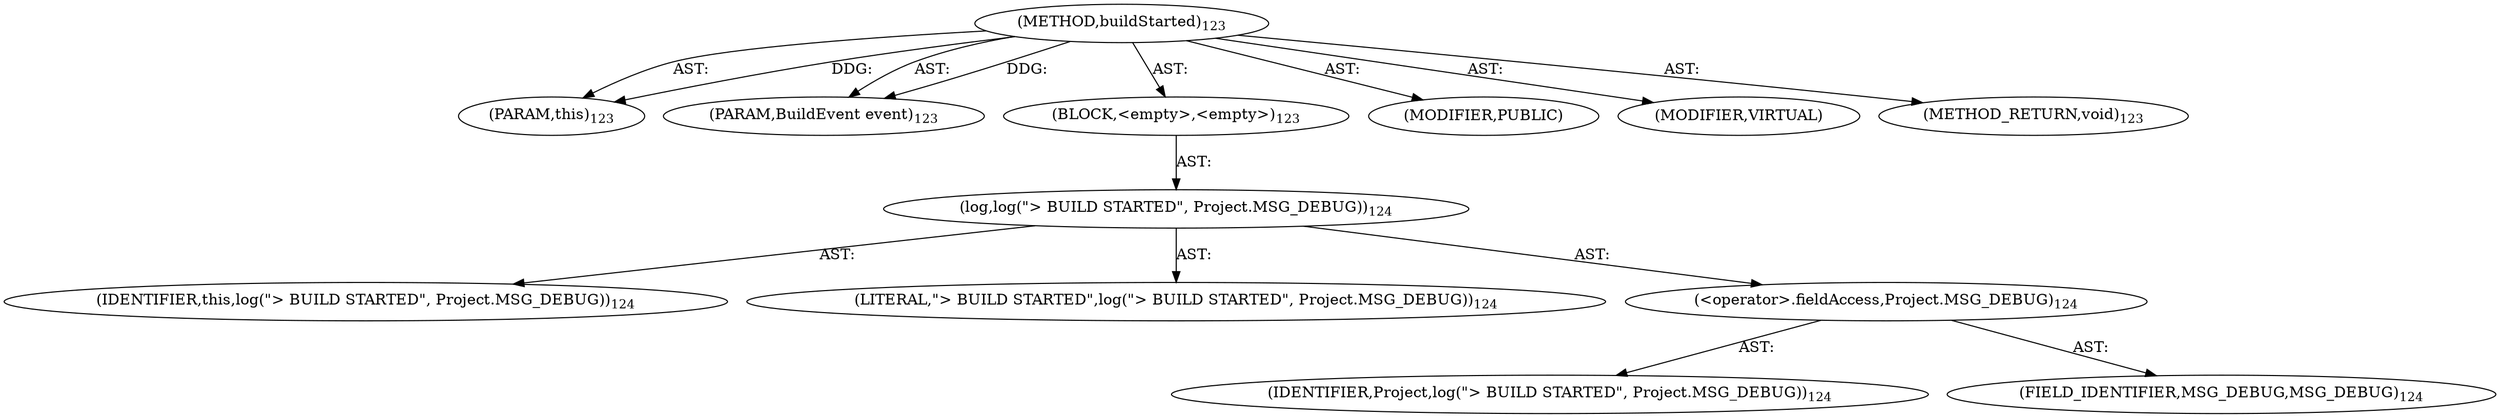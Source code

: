 digraph "buildStarted" {  
"111669149699" [label = <(METHOD,buildStarted)<SUB>123</SUB>> ]
"115964116992" [label = <(PARAM,this)<SUB>123</SUB>> ]
"115964117005" [label = <(PARAM,BuildEvent event)<SUB>123</SUB>> ]
"25769803780" [label = <(BLOCK,&lt;empty&gt;,&lt;empty&gt;)<SUB>123</SUB>> ]
"30064771095" [label = <(log,log(&quot;&gt; BUILD STARTED&quot;, Project.MSG_DEBUG))<SUB>124</SUB>> ]
"68719476736" [label = <(IDENTIFIER,this,log(&quot;&gt; BUILD STARTED&quot;, Project.MSG_DEBUG))<SUB>124</SUB>> ]
"90194313222" [label = <(LITERAL,&quot;&gt; BUILD STARTED&quot;,log(&quot;&gt; BUILD STARTED&quot;, Project.MSG_DEBUG))<SUB>124</SUB>> ]
"30064771096" [label = <(&lt;operator&gt;.fieldAccess,Project.MSG_DEBUG)<SUB>124</SUB>> ]
"68719476762" [label = <(IDENTIFIER,Project,log(&quot;&gt; BUILD STARTED&quot;, Project.MSG_DEBUG))<SUB>124</SUB>> ]
"55834574859" [label = <(FIELD_IDENTIFIER,MSG_DEBUG,MSG_DEBUG)<SUB>124</SUB>> ]
"133143986188" [label = <(MODIFIER,PUBLIC)> ]
"133143986189" [label = <(MODIFIER,VIRTUAL)> ]
"128849018883" [label = <(METHOD_RETURN,void)<SUB>123</SUB>> ]
  "111669149699" -> "115964116992"  [ label = "AST: "] 
  "111669149699" -> "115964117005"  [ label = "AST: "] 
  "111669149699" -> "25769803780"  [ label = "AST: "] 
  "111669149699" -> "133143986188"  [ label = "AST: "] 
  "111669149699" -> "133143986189"  [ label = "AST: "] 
  "111669149699" -> "128849018883"  [ label = "AST: "] 
  "25769803780" -> "30064771095"  [ label = "AST: "] 
  "30064771095" -> "68719476736"  [ label = "AST: "] 
  "30064771095" -> "90194313222"  [ label = "AST: "] 
  "30064771095" -> "30064771096"  [ label = "AST: "] 
  "30064771096" -> "68719476762"  [ label = "AST: "] 
  "30064771096" -> "55834574859"  [ label = "AST: "] 
  "111669149699" -> "115964116992"  [ label = "DDG: "] 
  "111669149699" -> "115964117005"  [ label = "DDG: "] 
}

